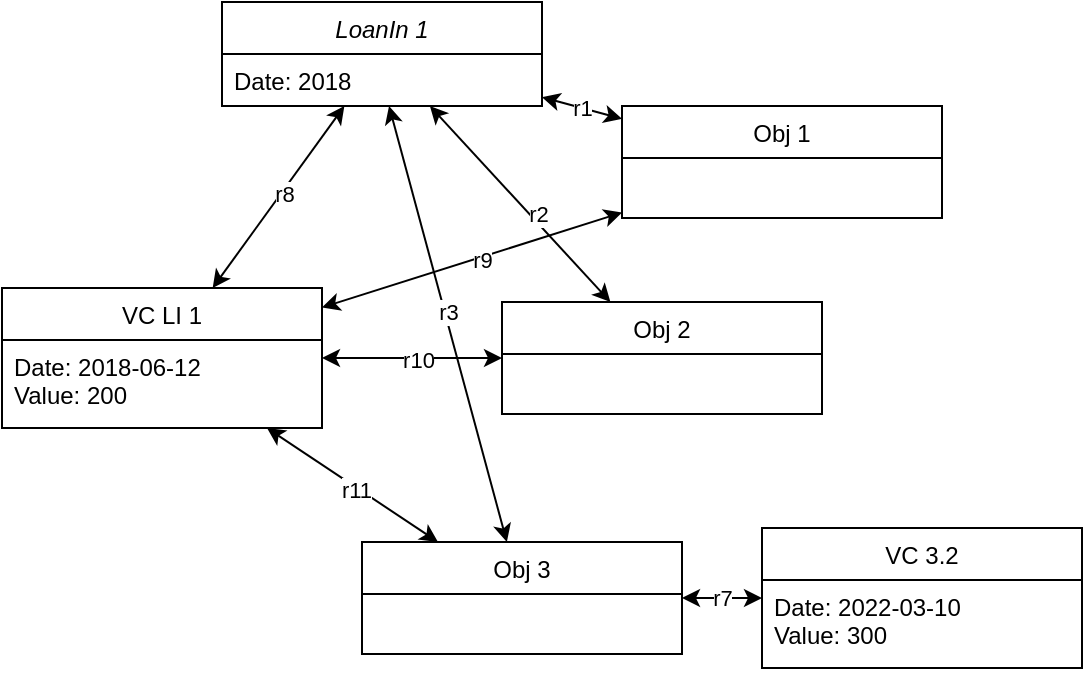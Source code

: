 <mxfile version="20.3.6" type="device"><diagram id="C5RBs43oDa-KdzZeNtuy" name="Page-1"><mxGraphModel dx="1186" dy="765" grid="1" gridSize="10" guides="1" tooltips="1" connect="1" arrows="1" fold="1" page="1" pageScale="1" pageWidth="827" pageHeight="1169" math="0" shadow="0"><root><mxCell id="WIyWlLk6GJQsqaUBKTNV-0"/><mxCell id="WIyWlLk6GJQsqaUBKTNV-1" parent="WIyWlLk6GJQsqaUBKTNV-0"/><mxCell id="zkfFHV4jXpPFQw0GAbJ--0" value="LoanIn 1" style="swimlane;fontStyle=2;align=center;verticalAlign=top;childLayout=stackLayout;horizontal=1;startSize=26;horizontalStack=0;resizeParent=1;resizeLast=0;collapsible=1;marginBottom=0;rounded=0;shadow=0;strokeWidth=1;" parent="WIyWlLk6GJQsqaUBKTNV-1" vertex="1"><mxGeometry x="230" y="20" width="160" height="52" as="geometry"><mxRectangle x="230" y="140" width="160" height="26" as="alternateBounds"/></mxGeometry></mxCell><mxCell id="zkfFHV4jXpPFQw0GAbJ--1" value="Date: 2018" style="text;align=left;verticalAlign=top;spacingLeft=4;spacingRight=4;overflow=hidden;rotatable=0;points=[[0,0.5],[1,0.5]];portConstraint=eastwest;" parent="zkfFHV4jXpPFQw0GAbJ--0" vertex="1"><mxGeometry y="26" width="160" height="26" as="geometry"/></mxCell><mxCell id="zkfFHV4jXpPFQw0GAbJ--17" value="Obj 1" style="swimlane;fontStyle=0;align=center;verticalAlign=top;childLayout=stackLayout;horizontal=1;startSize=26;horizontalStack=0;resizeParent=1;resizeLast=0;collapsible=1;marginBottom=0;rounded=0;shadow=0;strokeWidth=1;" parent="WIyWlLk6GJQsqaUBKTNV-1" vertex="1"><mxGeometry x="430" y="72" width="160" height="56" as="geometry"><mxRectangle x="550" y="140" width="160" height="26" as="alternateBounds"/></mxGeometry></mxCell><mxCell id="kF04FwI6PVAmp9RpMNYN-0" value="Obj 2" style="swimlane;fontStyle=0;align=center;verticalAlign=top;childLayout=stackLayout;horizontal=1;startSize=26;horizontalStack=0;resizeParent=1;resizeLast=0;collapsible=1;marginBottom=0;rounded=0;shadow=0;strokeWidth=1;" vertex="1" parent="WIyWlLk6GJQsqaUBKTNV-1"><mxGeometry x="370" y="170" width="160" height="56" as="geometry"><mxRectangle x="550" y="140" width="160" height="26" as="alternateBounds"/></mxGeometry></mxCell><mxCell id="kF04FwI6PVAmp9RpMNYN-1" value="Obj 3" style="swimlane;fontStyle=0;align=center;verticalAlign=top;childLayout=stackLayout;horizontal=1;startSize=26;horizontalStack=0;resizeParent=1;resizeLast=0;collapsible=1;marginBottom=0;rounded=0;shadow=0;strokeWidth=1;" vertex="1" parent="WIyWlLk6GJQsqaUBKTNV-1"><mxGeometry x="300" y="290" width="160" height="56" as="geometry"><mxRectangle x="550" y="140" width="160" height="26" as="alternateBounds"/></mxGeometry></mxCell><mxCell id="kF04FwI6PVAmp9RpMNYN-6" value="VC 3.2" style="swimlane;fontStyle=0;align=center;verticalAlign=top;childLayout=stackLayout;horizontal=1;startSize=26;horizontalStack=0;resizeParent=1;resizeLast=0;collapsible=1;marginBottom=0;rounded=0;shadow=0;strokeWidth=1;" vertex="1" parent="WIyWlLk6GJQsqaUBKTNV-1"><mxGeometry x="500" y="283" width="160" height="70" as="geometry"><mxRectangle x="340" y="380" width="170" height="26" as="alternateBounds"/></mxGeometry></mxCell><mxCell id="kF04FwI6PVAmp9RpMNYN-7" value="Date: 2022-03-10&#xA;Value: 300&#xA;" style="text;align=left;verticalAlign=top;spacingLeft=4;spacingRight=4;overflow=hidden;rotatable=0;points=[[0,0.5],[1,0.5]];portConstraint=eastwest;" vertex="1" parent="kF04FwI6PVAmp9RpMNYN-6"><mxGeometry y="26" width="160" height="44" as="geometry"/></mxCell><mxCell id="kF04FwI6PVAmp9RpMNYN-8" value="r1" style="endArrow=classic;startArrow=classic;html=1;rounded=0;" edge="1" parent="WIyWlLk6GJQsqaUBKTNV-1" source="zkfFHV4jXpPFQw0GAbJ--17" target="zkfFHV4jXpPFQw0GAbJ--0"><mxGeometry width="50" height="50" relative="1" as="geometry"><mxPoint x="480" y="380" as="sourcePoint"/><mxPoint x="530" y="330" as="targetPoint"/></mxGeometry></mxCell><mxCell id="kF04FwI6PVAmp9RpMNYN-9" value="" style="endArrow=classic;startArrow=classic;html=1;rounded=0;" edge="1" parent="WIyWlLk6GJQsqaUBKTNV-1" source="kF04FwI6PVAmp9RpMNYN-0" target="zkfFHV4jXpPFQw0GAbJ--0"><mxGeometry width="50" height="50" relative="1" as="geometry"><mxPoint x="400" y="128" as="sourcePoint"/><mxPoint x="493.559" y="82" as="targetPoint"/></mxGeometry></mxCell><mxCell id="kF04FwI6PVAmp9RpMNYN-15" value="r2" style="edgeLabel;html=1;align=center;verticalAlign=middle;resizable=0;points=[];" vertex="1" connectable="0" parent="kF04FwI6PVAmp9RpMNYN-9"><mxGeometry x="-0.146" y="-3" relative="1" as="geometry"><mxPoint as="offset"/></mxGeometry></mxCell><mxCell id="kF04FwI6PVAmp9RpMNYN-10" value="" style="endArrow=classic;startArrow=classic;html=1;rounded=0;" edge="1" parent="WIyWlLk6GJQsqaUBKTNV-1" source="kF04FwI6PVAmp9RpMNYN-1" target="zkfFHV4jXpPFQw0GAbJ--1"><mxGeometry width="50" height="50" relative="1" as="geometry"><mxPoint x="400" y="218" as="sourcePoint"/><mxPoint x="509.53" y="82" as="targetPoint"/></mxGeometry></mxCell><mxCell id="kF04FwI6PVAmp9RpMNYN-16" value="r3" style="edgeLabel;html=1;align=center;verticalAlign=middle;resizable=0;points=[];" vertex="1" connectable="0" parent="kF04FwI6PVAmp9RpMNYN-10"><mxGeometry x="0.053" y="-1" relative="1" as="geometry"><mxPoint as="offset"/></mxGeometry></mxCell><mxCell id="kF04FwI6PVAmp9RpMNYN-14" value="r7" style="endArrow=classic;startArrow=classic;html=1;rounded=0;" edge="1" parent="WIyWlLk6GJQsqaUBKTNV-1" source="kF04FwI6PVAmp9RpMNYN-6" target="kF04FwI6PVAmp9RpMNYN-1"><mxGeometry width="50" height="50" relative="1" as="geometry"><mxPoint x="640" y="333.303" as="sourcePoint"/><mxPoint x="470" y="329.697" as="targetPoint"/></mxGeometry></mxCell><mxCell id="kF04FwI6PVAmp9RpMNYN-19" value="VC LI 1" style="swimlane;fontStyle=0;align=center;verticalAlign=top;childLayout=stackLayout;horizontal=1;startSize=26;horizontalStack=0;resizeParent=1;resizeLast=0;collapsible=1;marginBottom=0;rounded=0;shadow=0;strokeWidth=1;" vertex="1" parent="WIyWlLk6GJQsqaUBKTNV-1"><mxGeometry x="120" y="163" width="160" height="70" as="geometry"><mxRectangle x="340" y="380" width="170" height="26" as="alternateBounds"/></mxGeometry></mxCell><mxCell id="kF04FwI6PVAmp9RpMNYN-20" value="Date: 2018-06-12&#xA;Value: 200&#xA;" style="text;align=left;verticalAlign=top;spacingLeft=4;spacingRight=4;overflow=hidden;rotatable=0;points=[[0,0.5],[1,0.5]];portConstraint=eastwest;" vertex="1" parent="kF04FwI6PVAmp9RpMNYN-19"><mxGeometry y="26" width="160" height="44" as="geometry"/></mxCell><mxCell id="kF04FwI6PVAmp9RpMNYN-21" value="" style="endArrow=classic;startArrow=classic;html=1;rounded=0;" edge="1" parent="WIyWlLk6GJQsqaUBKTNV-1" source="kF04FwI6PVAmp9RpMNYN-19" target="zkfFHV4jXpPFQw0GAbJ--0"><mxGeometry width="50" height="50" relative="1" as="geometry"><mxPoint x="382.432" y="300" as="sourcePoint"/><mxPoint x="323.514" y="82" as="targetPoint"/></mxGeometry></mxCell><mxCell id="kF04FwI6PVAmp9RpMNYN-22" value="r8" style="edgeLabel;html=1;align=center;verticalAlign=middle;resizable=0;points=[];" vertex="1" connectable="0" parent="kF04FwI6PVAmp9RpMNYN-21"><mxGeometry x="0.053" y="-1" relative="1" as="geometry"><mxPoint as="offset"/></mxGeometry></mxCell><mxCell id="kF04FwI6PVAmp9RpMNYN-23" value="" style="endArrow=classic;startArrow=classic;html=1;rounded=0;" edge="1" parent="WIyWlLk6GJQsqaUBKTNV-1" source="kF04FwI6PVAmp9RpMNYN-19" target="zkfFHV4jXpPFQw0GAbJ--17"><mxGeometry width="50" height="50" relative="1" as="geometry"><mxPoint x="242.353" y="140" as="sourcePoint"/><mxPoint x="295.966" y="82" as="targetPoint"/></mxGeometry></mxCell><mxCell id="kF04FwI6PVAmp9RpMNYN-24" value="r9" style="edgeLabel;html=1;align=center;verticalAlign=middle;resizable=0;points=[];" vertex="1" connectable="0" parent="kF04FwI6PVAmp9RpMNYN-23"><mxGeometry x="0.053" y="-1" relative="1" as="geometry"><mxPoint as="offset"/></mxGeometry></mxCell><mxCell id="kF04FwI6PVAmp9RpMNYN-25" value="" style="endArrow=classic;startArrow=classic;html=1;rounded=0;" edge="1" parent="WIyWlLk6GJQsqaUBKTNV-1" source="kF04FwI6PVAmp9RpMNYN-19" target="kF04FwI6PVAmp9RpMNYN-0"><mxGeometry width="50" height="50" relative="1" as="geometry"><mxPoint x="290" y="158.226" as="sourcePoint"/><mxPoint x="200" y="360" as="targetPoint"/></mxGeometry></mxCell><mxCell id="kF04FwI6PVAmp9RpMNYN-26" value="r10" style="edgeLabel;html=1;align=center;verticalAlign=middle;resizable=0;points=[];" vertex="1" connectable="0" parent="kF04FwI6PVAmp9RpMNYN-25"><mxGeometry x="0.053" y="-1" relative="1" as="geometry"><mxPoint as="offset"/></mxGeometry></mxCell><mxCell id="kF04FwI6PVAmp9RpMNYN-27" value="" style="endArrow=classic;startArrow=classic;html=1;rounded=0;" edge="1" parent="WIyWlLk6GJQsqaUBKTNV-1" source="kF04FwI6PVAmp9RpMNYN-19" target="kF04FwI6PVAmp9RpMNYN-1"><mxGeometry width="50" height="50" relative="1" as="geometry"><mxPoint x="290" y="185.56" as="sourcePoint"/><mxPoint x="380" y="197.44" as="targetPoint"/></mxGeometry></mxCell><mxCell id="kF04FwI6PVAmp9RpMNYN-28" value="r11" style="edgeLabel;html=1;align=center;verticalAlign=middle;resizable=0;points=[];" vertex="1" connectable="0" parent="kF04FwI6PVAmp9RpMNYN-27"><mxGeometry x="0.053" y="-1" relative="1" as="geometry"><mxPoint as="offset"/></mxGeometry></mxCell></root></mxGraphModel></diagram></mxfile>